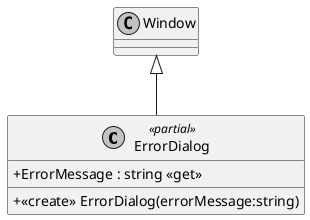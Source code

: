 @startuml
skinparam monochrome true
skinparam classAttributeIconSize 0
class ErrorDialog <<partial>> {
    + <<create>> ErrorDialog(errorMessage:string)
    + ErrorMessage : string <<get>>
}
Window <|-- ErrorDialog
@enduml
